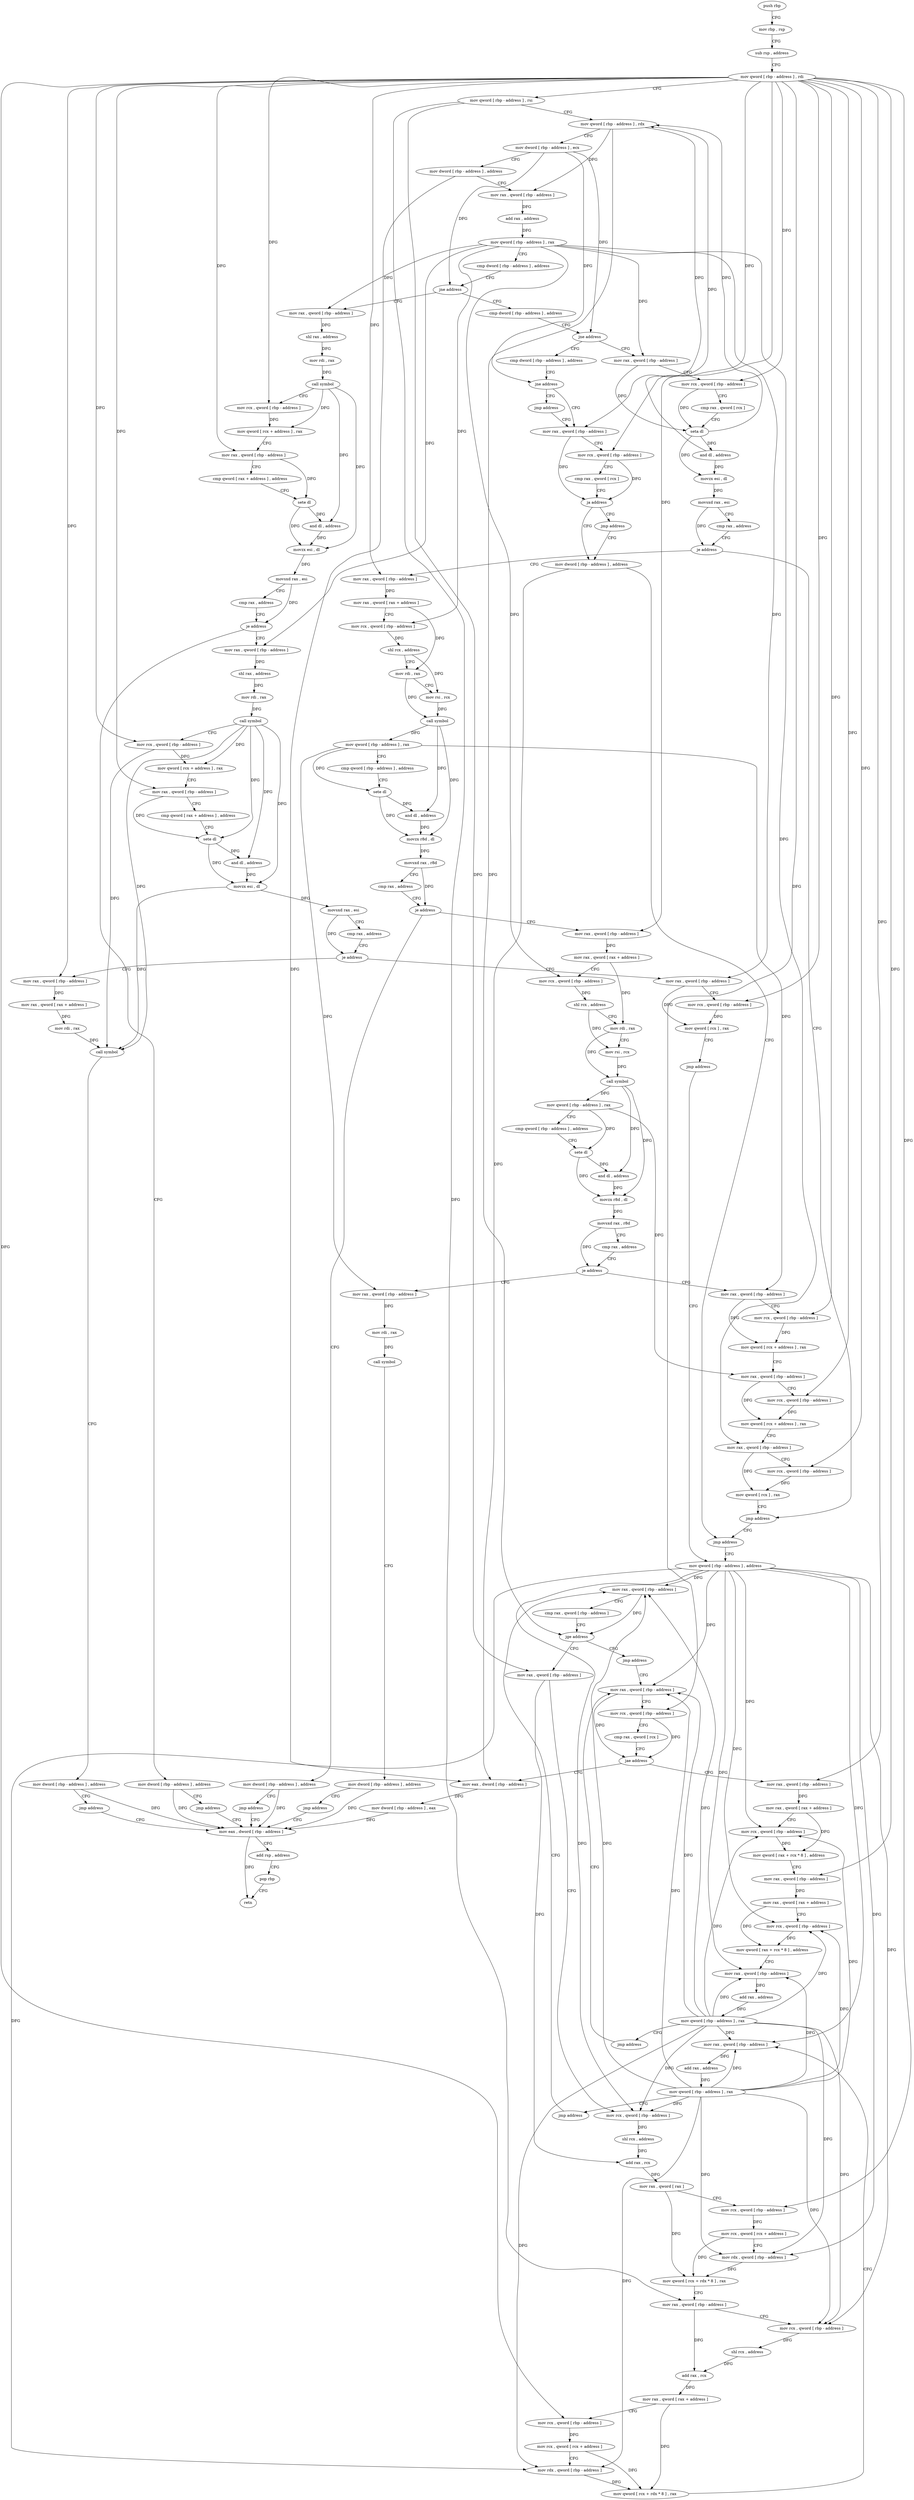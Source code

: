 digraph "func" {
"445104" [label = "push rbp" ]
"445105" [label = "mov rbp , rsp" ]
"445108" [label = "sub rsp , address" ]
"445112" [label = "mov qword [ rbp - address ] , rdi" ]
"445116" [label = "mov qword [ rbp - address ] , rsi" ]
"445120" [label = "mov qword [ rbp - address ] , rdx" ]
"445124" [label = "mov dword [ rbp - address ] , ecx" ]
"445127" [label = "mov dword [ rbp - address ] , address" ]
"445134" [label = "mov rax , qword [ rbp - address ]" ]
"445138" [label = "add rax , address" ]
"445144" [label = "mov qword [ rbp - address ] , rax" ]
"445148" [label = "cmp dword [ rbp - address ] , address" ]
"445152" [label = "jne address" ]
"445324" [label = "cmp dword [ rbp - address ] , address" ]
"445158" [label = "mov rax , qword [ rbp - address ]" ]
"445328" [label = "jne address" ]
"445561" [label = "cmp dword [ rbp - address ] , address" ]
"445334" [label = "mov rax , qword [ rbp - address ]" ]
"445162" [label = "shl rax , address" ]
"445166" [label = "mov rdi , rax" ]
"445169" [label = "call symbol" ]
"445174" [label = "mov rcx , qword [ rbp - address ]" ]
"445178" [label = "mov qword [ rcx + address ] , rax" ]
"445182" [label = "mov rax , qword [ rbp - address ]" ]
"445186" [label = "cmp qword [ rax + address ] , address" ]
"445191" [label = "sete dl" ]
"445194" [label = "and dl , address" ]
"445197" [label = "movzx esi , dl" ]
"445200" [label = "movsxd rax , esi" ]
"445203" [label = "cmp rax , address" ]
"445207" [label = "je address" ]
"445225" [label = "mov rax , qword [ rbp - address ]" ]
"445213" [label = "mov dword [ rbp - address ] , address" ]
"445565" [label = "jne address" ]
"445576" [label = "mov rax , qword [ rbp - address ]" ]
"445571" [label = "jmp address" ]
"445338" [label = "mov rcx , qword [ rbp - address ]" ]
"445342" [label = "cmp rax , qword [ rcx ]" ]
"445345" [label = "seta dl" ]
"445348" [label = "and dl , address" ]
"445351" [label = "movzx esi , dl" ]
"445354" [label = "movsxd rax , esi" ]
"445357" [label = "cmp rax , address" ]
"445361" [label = "je address" ]
"445556" [label = "jmp address" ]
"445367" [label = "mov rax , qword [ rbp - address ]" ]
"445229" [label = "shl rax , address" ]
"445233" [label = "mov rdi , rax" ]
"445236" [label = "call symbol" ]
"445241" [label = "mov rcx , qword [ rbp - address ]" ]
"445245" [label = "mov qword [ rcx + address ] , rax" ]
"445249" [label = "mov rax , qword [ rbp - address ]" ]
"445253" [label = "cmp qword [ rax + address ] , address" ]
"445258" [label = "sete dl" ]
"445261" [label = "and dl , address" ]
"445264" [label = "movzx esi , dl" ]
"445267" [label = "movsxd rax , esi" ]
"445270" [label = "cmp rax , address" ]
"445274" [label = "je address" ]
"445308" [label = "mov rax , qword [ rbp - address ]" ]
"445280" [label = "mov rax , qword [ rbp - address ]" ]
"445220" [label = "jmp address" ]
"445807" [label = "mov eax , dword [ rbp - address ]" ]
"445580" [label = "mov rcx , qword [ rbp - address ]" ]
"445584" [label = "cmp rax , qword [ rcx ]" ]
"445587" [label = "ja address" ]
"445598" [label = "mov dword [ rbp - address ] , address" ]
"445593" [label = "jmp address" ]
"445605" [label = "jmp address" ]
"445371" [label = "mov rax , qword [ rax + address ]" ]
"445375" [label = "mov rcx , qword [ rbp - address ]" ]
"445379" [label = "shl rcx , address" ]
"445383" [label = "mov rdi , rax" ]
"445386" [label = "mov rsi , rcx" ]
"445389" [label = "call symbol" ]
"445394" [label = "mov qword [ rbp - address ] , rax" ]
"445398" [label = "cmp qword [ rbp - address ] , address" ]
"445403" [label = "sete dl" ]
"445406" [label = "and dl , address" ]
"445409" [label = "movzx r8d , dl" ]
"445413" [label = "movsxd rax , r8d" ]
"445416" [label = "cmp rax , address" ]
"445420" [label = "je address" ]
"445438" [label = "mov rax , qword [ rbp - address ]" ]
"445426" [label = "mov dword [ rbp - address ] , address" ]
"445312" [label = "mov rcx , qword [ rbp - address ]" ]
"445316" [label = "mov qword [ rcx ] , rax" ]
"445319" [label = "jmp address" ]
"445610" [label = "mov qword [ rbp - address ] , address" ]
"445284" [label = "mov rax , qword [ rax + address ]" ]
"445288" [label = "mov rdi , rax" ]
"445291" [label = "call symbol" ]
"445296" [label = "mov dword [ rbp - address ] , address" ]
"445303" [label = "jmp address" ]
"445810" [label = "add rsp , address" ]
"445814" [label = "pop rbp" ]
"445815" [label = "retn" ]
"445442" [label = "mov rax , qword [ rax + address ]" ]
"445446" [label = "mov rcx , qword [ rbp - address ]" ]
"445450" [label = "shl rcx , address" ]
"445454" [label = "mov rdi , rax" ]
"445457" [label = "mov rsi , rcx" ]
"445460" [label = "call symbol" ]
"445465" [label = "mov qword [ rbp - address ] , rax" ]
"445469" [label = "cmp qword [ rbp - address ] , address" ]
"445474" [label = "sete dl" ]
"445477" [label = "and dl , address" ]
"445480" [label = "movzx r8d , dl" ]
"445484" [label = "movsxd rax , r8d" ]
"445487" [label = "cmp rax , address" ]
"445491" [label = "je address" ]
"445521" [label = "mov rax , qword [ rbp - address ]" ]
"445497" [label = "mov rax , qword [ rbp - address ]" ]
"445433" [label = "jmp address" ]
"445618" [label = "mov rax , qword [ rbp - address ]" ]
"445525" [label = "mov rcx , qword [ rbp - address ]" ]
"445529" [label = "mov qword [ rcx + address ] , rax" ]
"445533" [label = "mov rax , qword [ rbp - address ]" ]
"445537" [label = "mov rcx , qword [ rbp - address ]" ]
"445541" [label = "mov qword [ rcx + address ] , rax" ]
"445545" [label = "mov rax , qword [ rbp - address ]" ]
"445549" [label = "mov rcx , qword [ rbp - address ]" ]
"445553" [label = "mov qword [ rcx ] , rax" ]
"445501" [label = "mov rdi , rax" ]
"445504" [label = "call symbol" ]
"445509" [label = "mov dword [ rbp - address ] , address" ]
"445516" [label = "jmp address" ]
"445720" [label = "jmp address" ]
"445725" [label = "mov rax , qword [ rbp - address ]" ]
"445632" [label = "mov rax , qword [ rbp - address ]" ]
"445636" [label = "mov rcx , qword [ rbp - address ]" ]
"445640" [label = "shl rcx , address" ]
"445644" [label = "add rax , rcx" ]
"445647" [label = "mov rax , qword [ rax ]" ]
"445650" [label = "mov rcx , qword [ rbp - address ]" ]
"445654" [label = "mov rcx , qword [ rcx + address ]" ]
"445658" [label = "mov rdx , qword [ rbp - address ]" ]
"445662" [label = "mov qword [ rcx + rdx * 8 ] , rax" ]
"445666" [label = "mov rax , qword [ rbp - address ]" ]
"445670" [label = "mov rcx , qword [ rbp - address ]" ]
"445674" [label = "shl rcx , address" ]
"445678" [label = "add rax , rcx" ]
"445681" [label = "mov rax , qword [ rax + address ]" ]
"445685" [label = "mov rcx , qword [ rbp - address ]" ]
"445689" [label = "mov rcx , qword [ rcx + address ]" ]
"445693" [label = "mov rdx , qword [ rbp - address ]" ]
"445697" [label = "mov qword [ rcx + rdx * 8 ] , rax" ]
"445701" [label = "mov rax , qword [ rbp - address ]" ]
"445705" [label = "add rax , address" ]
"445711" [label = "mov qword [ rbp - address ] , rax" ]
"445715" [label = "jmp address" ]
"445729" [label = "mov rcx , qword [ rbp - address ]" ]
"445733" [label = "cmp rax , qword [ rcx ]" ]
"445736" [label = "jae address" ]
"445801" [label = "mov eax , dword [ rbp - address ]" ]
"445742" [label = "mov rax , qword [ rbp - address ]" ]
"445622" [label = "cmp rax , qword [ rbp - address ]" ]
"445626" [label = "jge address" ]
"445804" [label = "mov dword [ rbp - address ] , eax" ]
"445746" [label = "mov rax , qword [ rax + address ]" ]
"445750" [label = "mov rcx , qword [ rbp - address ]" ]
"445754" [label = "mov qword [ rax + rcx * 8 ] , address" ]
"445762" [label = "mov rax , qword [ rbp - address ]" ]
"445766" [label = "mov rax , qword [ rax + address ]" ]
"445770" [label = "mov rcx , qword [ rbp - address ]" ]
"445774" [label = "mov qword [ rax + rcx * 8 ] , address" ]
"445782" [label = "mov rax , qword [ rbp - address ]" ]
"445786" [label = "add rax , address" ]
"445792" [label = "mov qword [ rbp - address ] , rax" ]
"445796" [label = "jmp address" ]
"445104" -> "445105" [ label = "CFG" ]
"445105" -> "445108" [ label = "CFG" ]
"445108" -> "445112" [ label = "CFG" ]
"445112" -> "445116" [ label = "CFG" ]
"445112" -> "445174" [ label = "DFG" ]
"445112" -> "445182" [ label = "DFG" ]
"445112" -> "445338" [ label = "DFG" ]
"445112" -> "445241" [ label = "DFG" ]
"445112" -> "445249" [ label = "DFG" ]
"445112" -> "445580" [ label = "DFG" ]
"445112" -> "445367" [ label = "DFG" ]
"445112" -> "445312" [ label = "DFG" ]
"445112" -> "445280" [ label = "DFG" ]
"445112" -> "445438" [ label = "DFG" ]
"445112" -> "445525" [ label = "DFG" ]
"445112" -> "445537" [ label = "DFG" ]
"445112" -> "445549" [ label = "DFG" ]
"445112" -> "445650" [ label = "DFG" ]
"445112" -> "445685" [ label = "DFG" ]
"445112" -> "445729" [ label = "DFG" ]
"445112" -> "445742" [ label = "DFG" ]
"445112" -> "445762" [ label = "DFG" ]
"445116" -> "445120" [ label = "CFG" ]
"445116" -> "445632" [ label = "DFG" ]
"445116" -> "445666" [ label = "DFG" ]
"445120" -> "445124" [ label = "CFG" ]
"445120" -> "445134" [ label = "DFG" ]
"445120" -> "445576" [ label = "DFG" ]
"445120" -> "445626" [ label = "DFG" ]
"445124" -> "445127" [ label = "CFG" ]
"445124" -> "445152" [ label = "DFG" ]
"445124" -> "445328" [ label = "DFG" ]
"445124" -> "445565" [ label = "DFG" ]
"445127" -> "445134" [ label = "CFG" ]
"445127" -> "445801" [ label = "DFG" ]
"445134" -> "445138" [ label = "DFG" ]
"445138" -> "445144" [ label = "DFG" ]
"445144" -> "445148" [ label = "CFG" ]
"445144" -> "445158" [ label = "DFG" ]
"445144" -> "445334" [ label = "DFG" ]
"445144" -> "445225" [ label = "DFG" ]
"445144" -> "445375" [ label = "DFG" ]
"445144" -> "445308" [ label = "DFG" ]
"445144" -> "445446" [ label = "DFG" ]
"445144" -> "445545" [ label = "DFG" ]
"445148" -> "445152" [ label = "CFG" ]
"445152" -> "445324" [ label = "CFG" ]
"445152" -> "445158" [ label = "CFG" ]
"445324" -> "445328" [ label = "CFG" ]
"445158" -> "445162" [ label = "DFG" ]
"445328" -> "445561" [ label = "CFG" ]
"445328" -> "445334" [ label = "CFG" ]
"445561" -> "445565" [ label = "CFG" ]
"445334" -> "445338" [ label = "CFG" ]
"445334" -> "445345" [ label = "DFG" ]
"445162" -> "445166" [ label = "DFG" ]
"445166" -> "445169" [ label = "DFG" ]
"445169" -> "445174" [ label = "CFG" ]
"445169" -> "445178" [ label = "DFG" ]
"445169" -> "445194" [ label = "DFG" ]
"445169" -> "445197" [ label = "DFG" ]
"445174" -> "445178" [ label = "DFG" ]
"445178" -> "445182" [ label = "CFG" ]
"445182" -> "445186" [ label = "CFG" ]
"445182" -> "445191" [ label = "DFG" ]
"445186" -> "445191" [ label = "CFG" ]
"445191" -> "445194" [ label = "DFG" ]
"445191" -> "445197" [ label = "DFG" ]
"445194" -> "445197" [ label = "DFG" ]
"445197" -> "445200" [ label = "DFG" ]
"445200" -> "445203" [ label = "CFG" ]
"445200" -> "445207" [ label = "DFG" ]
"445203" -> "445207" [ label = "CFG" ]
"445207" -> "445225" [ label = "CFG" ]
"445207" -> "445213" [ label = "CFG" ]
"445225" -> "445229" [ label = "DFG" ]
"445213" -> "445220" [ label = "CFG" ]
"445213" -> "445807" [ label = "DFG" ]
"445565" -> "445576" [ label = "CFG" ]
"445565" -> "445571" [ label = "CFG" ]
"445576" -> "445580" [ label = "CFG" ]
"445576" -> "445587" [ label = "DFG" ]
"445571" -> "445576" [ label = "CFG" ]
"445338" -> "445342" [ label = "CFG" ]
"445338" -> "445345" [ label = "DFG" ]
"445342" -> "445345" [ label = "CFG" ]
"445345" -> "445348" [ label = "DFG" ]
"445345" -> "445120" [ label = "DFG" ]
"445345" -> "445351" [ label = "DFG" ]
"445348" -> "445351" [ label = "DFG" ]
"445348" -> "445120" [ label = "DFG" ]
"445351" -> "445354" [ label = "DFG" ]
"445354" -> "445357" [ label = "CFG" ]
"445354" -> "445361" [ label = "DFG" ]
"445357" -> "445361" [ label = "CFG" ]
"445361" -> "445556" [ label = "CFG" ]
"445361" -> "445367" [ label = "CFG" ]
"445556" -> "445605" [ label = "CFG" ]
"445367" -> "445371" [ label = "DFG" ]
"445229" -> "445233" [ label = "DFG" ]
"445233" -> "445236" [ label = "DFG" ]
"445236" -> "445241" [ label = "CFG" ]
"445236" -> "445245" [ label = "DFG" ]
"445236" -> "445258" [ label = "DFG" ]
"445236" -> "445261" [ label = "DFG" ]
"445236" -> "445264" [ label = "DFG" ]
"445236" -> "445291" [ label = "DFG" ]
"445241" -> "445245" [ label = "DFG" ]
"445241" -> "445291" [ label = "DFG" ]
"445245" -> "445249" [ label = "CFG" ]
"445249" -> "445253" [ label = "CFG" ]
"445249" -> "445258" [ label = "DFG" ]
"445253" -> "445258" [ label = "CFG" ]
"445258" -> "445261" [ label = "DFG" ]
"445258" -> "445264" [ label = "DFG" ]
"445261" -> "445264" [ label = "DFG" ]
"445264" -> "445267" [ label = "DFG" ]
"445264" -> "445291" [ label = "DFG" ]
"445267" -> "445270" [ label = "CFG" ]
"445267" -> "445274" [ label = "DFG" ]
"445270" -> "445274" [ label = "CFG" ]
"445274" -> "445308" [ label = "CFG" ]
"445274" -> "445280" [ label = "CFG" ]
"445308" -> "445312" [ label = "CFG" ]
"445308" -> "445316" [ label = "DFG" ]
"445280" -> "445284" [ label = "DFG" ]
"445220" -> "445807" [ label = "CFG" ]
"445807" -> "445810" [ label = "CFG" ]
"445807" -> "445815" [ label = "DFG" ]
"445580" -> "445584" [ label = "CFG" ]
"445580" -> "445587" [ label = "DFG" ]
"445584" -> "445587" [ label = "CFG" ]
"445587" -> "445598" [ label = "CFG" ]
"445587" -> "445593" [ label = "CFG" ]
"445598" -> "445605" [ label = "CFG" ]
"445598" -> "445801" [ label = "DFG" ]
"445593" -> "445598" [ label = "CFG" ]
"445605" -> "445610" [ label = "CFG" ]
"445371" -> "445375" [ label = "CFG" ]
"445371" -> "445383" [ label = "DFG" ]
"445375" -> "445379" [ label = "DFG" ]
"445379" -> "445383" [ label = "CFG" ]
"445379" -> "445386" [ label = "DFG" ]
"445383" -> "445386" [ label = "CFG" ]
"445383" -> "445389" [ label = "DFG" ]
"445386" -> "445389" [ label = "DFG" ]
"445389" -> "445394" [ label = "DFG" ]
"445389" -> "445406" [ label = "DFG" ]
"445389" -> "445409" [ label = "DFG" ]
"445394" -> "445398" [ label = "CFG" ]
"445394" -> "445403" [ label = "DFG" ]
"445394" -> "445521" [ label = "DFG" ]
"445394" -> "445497" [ label = "DFG" ]
"445398" -> "445403" [ label = "CFG" ]
"445403" -> "445406" [ label = "DFG" ]
"445403" -> "445409" [ label = "DFG" ]
"445406" -> "445409" [ label = "DFG" ]
"445409" -> "445413" [ label = "DFG" ]
"445413" -> "445416" [ label = "CFG" ]
"445413" -> "445420" [ label = "DFG" ]
"445416" -> "445420" [ label = "CFG" ]
"445420" -> "445438" [ label = "CFG" ]
"445420" -> "445426" [ label = "CFG" ]
"445438" -> "445442" [ label = "DFG" ]
"445426" -> "445433" [ label = "CFG" ]
"445426" -> "445807" [ label = "DFG" ]
"445312" -> "445316" [ label = "DFG" ]
"445316" -> "445319" [ label = "CFG" ]
"445319" -> "445610" [ label = "CFG" ]
"445610" -> "445618" [ label = "DFG" ]
"445610" -> "445636" [ label = "DFG" ]
"445610" -> "445658" [ label = "DFG" ]
"445610" -> "445670" [ label = "DFG" ]
"445610" -> "445693" [ label = "DFG" ]
"445610" -> "445701" [ label = "DFG" ]
"445610" -> "445725" [ label = "DFG" ]
"445610" -> "445750" [ label = "DFG" ]
"445610" -> "445770" [ label = "DFG" ]
"445610" -> "445782" [ label = "DFG" ]
"445284" -> "445288" [ label = "DFG" ]
"445288" -> "445291" [ label = "DFG" ]
"445291" -> "445296" [ label = "CFG" ]
"445296" -> "445303" [ label = "CFG" ]
"445296" -> "445807" [ label = "DFG" ]
"445303" -> "445807" [ label = "CFG" ]
"445810" -> "445814" [ label = "CFG" ]
"445814" -> "445815" [ label = "CFG" ]
"445442" -> "445446" [ label = "CFG" ]
"445442" -> "445454" [ label = "DFG" ]
"445446" -> "445450" [ label = "DFG" ]
"445450" -> "445454" [ label = "CFG" ]
"445450" -> "445457" [ label = "DFG" ]
"445454" -> "445457" [ label = "CFG" ]
"445454" -> "445460" [ label = "DFG" ]
"445457" -> "445460" [ label = "DFG" ]
"445460" -> "445465" [ label = "DFG" ]
"445460" -> "445477" [ label = "DFG" ]
"445460" -> "445480" [ label = "DFG" ]
"445465" -> "445469" [ label = "CFG" ]
"445465" -> "445474" [ label = "DFG" ]
"445465" -> "445533" [ label = "DFG" ]
"445469" -> "445474" [ label = "CFG" ]
"445474" -> "445477" [ label = "DFG" ]
"445474" -> "445480" [ label = "DFG" ]
"445477" -> "445480" [ label = "DFG" ]
"445480" -> "445484" [ label = "DFG" ]
"445484" -> "445487" [ label = "CFG" ]
"445484" -> "445491" [ label = "DFG" ]
"445487" -> "445491" [ label = "CFG" ]
"445491" -> "445521" [ label = "CFG" ]
"445491" -> "445497" [ label = "CFG" ]
"445521" -> "445525" [ label = "CFG" ]
"445521" -> "445529" [ label = "DFG" ]
"445497" -> "445501" [ label = "DFG" ]
"445433" -> "445807" [ label = "CFG" ]
"445618" -> "445622" [ label = "CFG" ]
"445618" -> "445626" [ label = "DFG" ]
"445525" -> "445529" [ label = "DFG" ]
"445529" -> "445533" [ label = "CFG" ]
"445533" -> "445537" [ label = "CFG" ]
"445533" -> "445541" [ label = "DFG" ]
"445537" -> "445541" [ label = "DFG" ]
"445541" -> "445545" [ label = "CFG" ]
"445545" -> "445549" [ label = "CFG" ]
"445545" -> "445553" [ label = "DFG" ]
"445549" -> "445553" [ label = "DFG" ]
"445553" -> "445556" [ label = "CFG" ]
"445501" -> "445504" [ label = "DFG" ]
"445504" -> "445509" [ label = "CFG" ]
"445509" -> "445516" [ label = "CFG" ]
"445509" -> "445807" [ label = "DFG" ]
"445516" -> "445807" [ label = "CFG" ]
"445720" -> "445725" [ label = "CFG" ]
"445725" -> "445729" [ label = "CFG" ]
"445725" -> "445736" [ label = "DFG" ]
"445632" -> "445636" [ label = "CFG" ]
"445632" -> "445644" [ label = "DFG" ]
"445636" -> "445640" [ label = "DFG" ]
"445640" -> "445644" [ label = "DFG" ]
"445644" -> "445647" [ label = "DFG" ]
"445647" -> "445650" [ label = "CFG" ]
"445647" -> "445662" [ label = "DFG" ]
"445650" -> "445654" [ label = "DFG" ]
"445654" -> "445658" [ label = "CFG" ]
"445654" -> "445662" [ label = "DFG" ]
"445658" -> "445662" [ label = "DFG" ]
"445662" -> "445666" [ label = "CFG" ]
"445666" -> "445670" [ label = "CFG" ]
"445666" -> "445678" [ label = "DFG" ]
"445670" -> "445674" [ label = "DFG" ]
"445674" -> "445678" [ label = "DFG" ]
"445678" -> "445681" [ label = "DFG" ]
"445681" -> "445685" [ label = "CFG" ]
"445681" -> "445697" [ label = "DFG" ]
"445685" -> "445689" [ label = "DFG" ]
"445689" -> "445693" [ label = "CFG" ]
"445689" -> "445697" [ label = "DFG" ]
"445693" -> "445697" [ label = "DFG" ]
"445697" -> "445701" [ label = "CFG" ]
"445701" -> "445705" [ label = "DFG" ]
"445705" -> "445711" [ label = "DFG" ]
"445711" -> "445715" [ label = "CFG" ]
"445711" -> "445618" [ label = "DFG" ]
"445711" -> "445636" [ label = "DFG" ]
"445711" -> "445658" [ label = "DFG" ]
"445711" -> "445670" [ label = "DFG" ]
"445711" -> "445693" [ label = "DFG" ]
"445711" -> "445701" [ label = "DFG" ]
"445711" -> "445725" [ label = "DFG" ]
"445711" -> "445750" [ label = "DFG" ]
"445711" -> "445770" [ label = "DFG" ]
"445711" -> "445782" [ label = "DFG" ]
"445715" -> "445618" [ label = "CFG" ]
"445729" -> "445733" [ label = "CFG" ]
"445729" -> "445736" [ label = "DFG" ]
"445733" -> "445736" [ label = "CFG" ]
"445736" -> "445801" [ label = "CFG" ]
"445736" -> "445742" [ label = "CFG" ]
"445801" -> "445804" [ label = "DFG" ]
"445742" -> "445746" [ label = "DFG" ]
"445622" -> "445626" [ label = "CFG" ]
"445626" -> "445720" [ label = "CFG" ]
"445626" -> "445632" [ label = "CFG" ]
"445804" -> "445807" [ label = "DFG" ]
"445746" -> "445750" [ label = "CFG" ]
"445746" -> "445754" [ label = "DFG" ]
"445750" -> "445754" [ label = "DFG" ]
"445754" -> "445762" [ label = "CFG" ]
"445762" -> "445766" [ label = "DFG" ]
"445766" -> "445770" [ label = "CFG" ]
"445766" -> "445774" [ label = "DFG" ]
"445770" -> "445774" [ label = "DFG" ]
"445774" -> "445782" [ label = "CFG" ]
"445782" -> "445786" [ label = "DFG" ]
"445786" -> "445792" [ label = "DFG" ]
"445792" -> "445796" [ label = "CFG" ]
"445792" -> "445618" [ label = "DFG" ]
"445792" -> "445636" [ label = "DFG" ]
"445792" -> "445658" [ label = "DFG" ]
"445792" -> "445670" [ label = "DFG" ]
"445792" -> "445693" [ label = "DFG" ]
"445792" -> "445701" [ label = "DFG" ]
"445792" -> "445725" [ label = "DFG" ]
"445792" -> "445750" [ label = "DFG" ]
"445792" -> "445770" [ label = "DFG" ]
"445792" -> "445782" [ label = "DFG" ]
"445796" -> "445725" [ label = "CFG" ]
}
